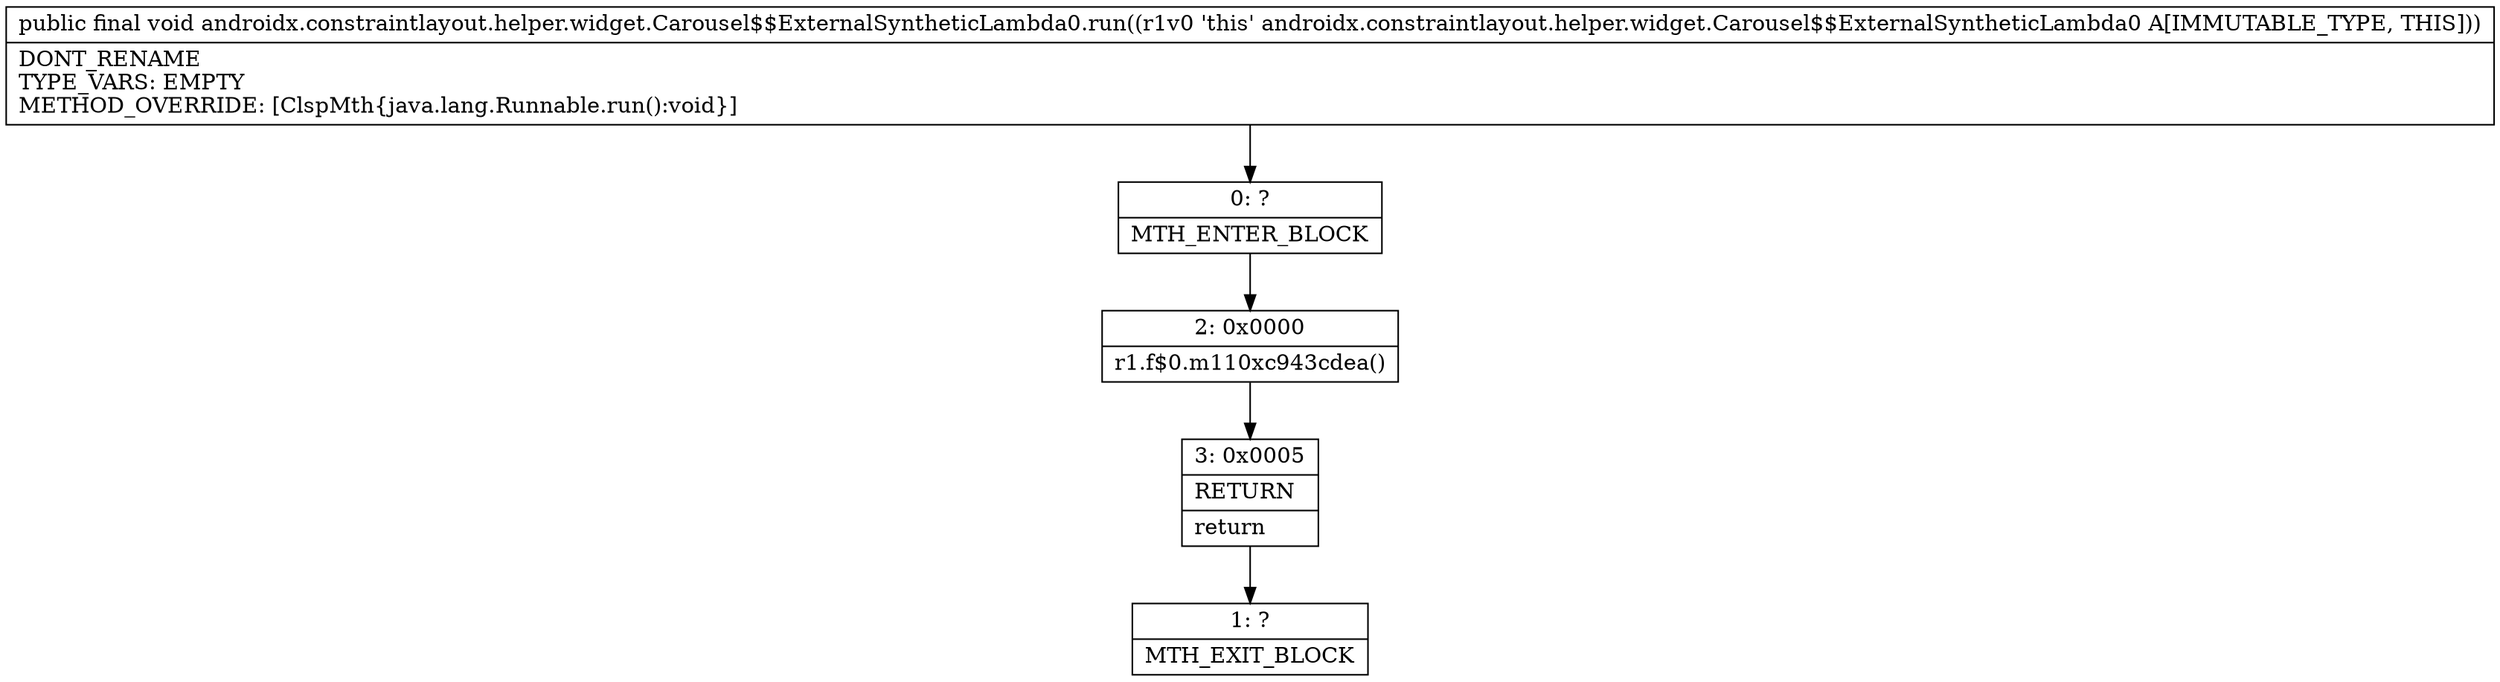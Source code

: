 digraph "CFG forandroidx.constraintlayout.helper.widget.Carousel$$ExternalSyntheticLambda0.run()V" {
Node_0 [shape=record,label="{0\:\ ?|MTH_ENTER_BLOCK\l}"];
Node_2 [shape=record,label="{2\:\ 0x0000|r1.f$0.m110xc943cdea()\l}"];
Node_3 [shape=record,label="{3\:\ 0x0005|RETURN\l|return\l}"];
Node_1 [shape=record,label="{1\:\ ?|MTH_EXIT_BLOCK\l}"];
MethodNode[shape=record,label="{public final void androidx.constraintlayout.helper.widget.Carousel$$ExternalSyntheticLambda0.run((r1v0 'this' androidx.constraintlayout.helper.widget.Carousel$$ExternalSyntheticLambda0 A[IMMUTABLE_TYPE, THIS]))  | DONT_RENAME\lTYPE_VARS: EMPTY\lMETHOD_OVERRIDE: [ClspMth\{java.lang.Runnable.run():void\}]\l}"];
MethodNode -> Node_0;Node_0 -> Node_2;
Node_2 -> Node_3;
Node_3 -> Node_1;
}

